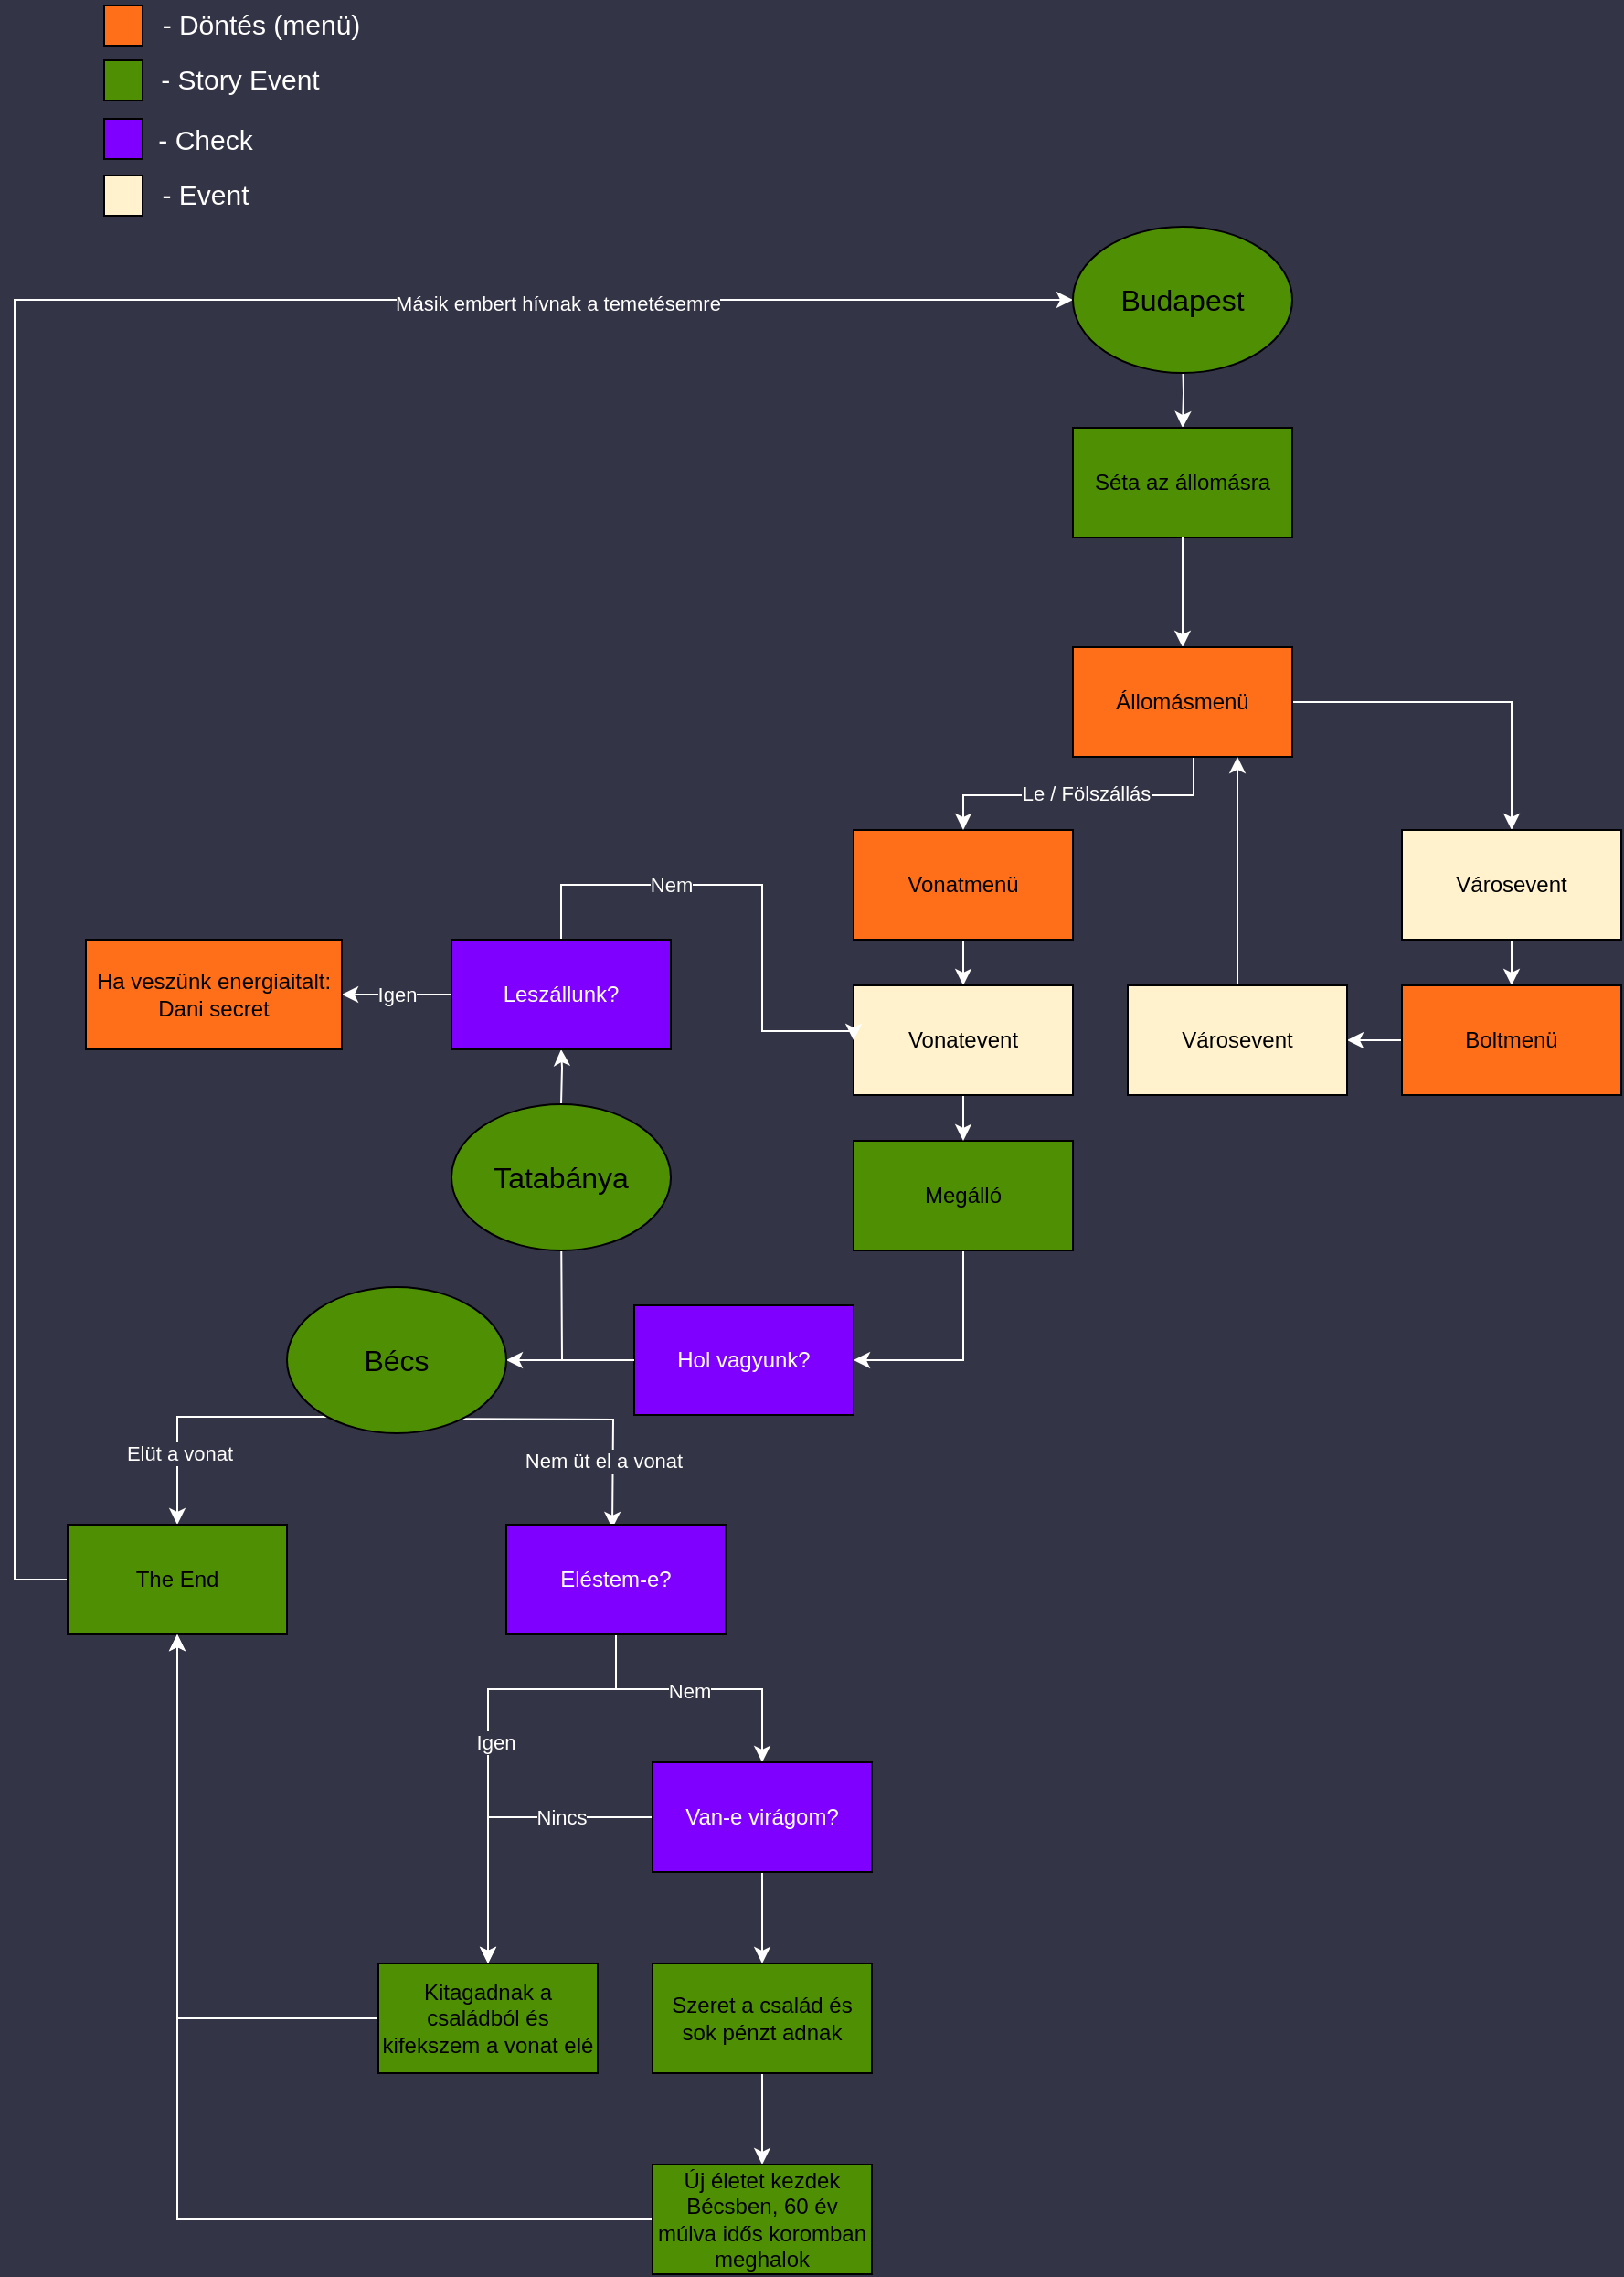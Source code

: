 <mxfile version="22.0.8" type="device">
  <diagram name="1 oldal" id="HCi74r8AC1qW8FaivY9Q">
    <mxGraphModel dx="1183" dy="620" grid="0" gridSize="10" guides="1" tooltips="1" connect="1" arrows="1" fold="1" page="1" pageScale="1" pageWidth="10000" pageHeight="10000" background="#343447" math="0" shadow="0">
      <root>
        <mxCell id="0" />
        <mxCell id="1" parent="0" />
        <mxCell id="BgKfAN9wwZw_LsV1WhNB-7" style="edgeStyle=orthogonalEdgeStyle;rounded=0;orthogonalLoop=1;jettySize=auto;html=1;exitX=0.5;exitY=1;exitDx=0;exitDy=0;entryX=0.5;entryY=0;entryDx=0;entryDy=0;strokeColor=#FFFFFF;" parent="1" target="BgKfAN9wwZw_LsV1WhNB-6" edge="1">
          <mxGeometry relative="1" as="geometry">
            <mxPoint x="700" y="230" as="sourcePoint" />
          </mxGeometry>
        </mxCell>
        <mxCell id="BgKfAN9wwZw_LsV1WhNB-6" value="Séta az állomásra" style="rounded=0;whiteSpace=wrap;html=1;fillColor=#4E8F04;" parent="1" vertex="1">
          <mxGeometry x="640" y="270" width="120" height="60" as="geometry" />
        </mxCell>
        <mxCell id="BgKfAN9wwZw_LsV1WhNB-30" style="edgeStyle=orthogonalEdgeStyle;rounded=0;orthogonalLoop=1;jettySize=auto;html=1;exitX=0.5;exitY=1;exitDx=0;exitDy=0;entryX=0.5;entryY=0;entryDx=0;entryDy=0;strokeColor=#FFFFFF;" parent="1" source="BgKfAN9wwZw_LsV1WhNB-6" target="BgKfAN9wwZw_LsV1WhNB-29" edge="1">
          <mxGeometry relative="1" as="geometry">
            <mxPoint x="835" y="410" as="sourcePoint" />
          </mxGeometry>
        </mxCell>
        <mxCell id="XL5i5x2tit-ejIarr1dZ-8" value="" style="edgeStyle=orthogonalEdgeStyle;rounded=0;orthogonalLoop=1;jettySize=auto;html=1;strokeColor=#FFFFFF;" parent="1" source="BgKfAN9wwZw_LsV1WhNB-18" target="XL5i5x2tit-ejIarr1dZ-7" edge="1">
          <mxGeometry relative="1" as="geometry" />
        </mxCell>
        <mxCell id="BgKfAN9wwZw_LsV1WhNB-18" value="Vonatmenü" style="rounded=0;whiteSpace=wrap;html=1;fillColor=#FF6E19;" parent="1" vertex="1">
          <mxGeometry x="520" y="490" width="120" height="60" as="geometry" />
        </mxCell>
        <mxCell id="XL5i5x2tit-ejIarr1dZ-36" style="edgeStyle=orthogonalEdgeStyle;rounded=0;orthogonalLoop=1;jettySize=auto;html=1;entryX=1;entryY=0.5;entryDx=0;entryDy=0;strokeColor=#FFFFFF;" parent="1" source="BgKfAN9wwZw_LsV1WhNB-20" target="XL5i5x2tit-ejIarr1dZ-16" edge="1">
          <mxGeometry relative="1" as="geometry" />
        </mxCell>
        <mxCell id="BgKfAN9wwZw_LsV1WhNB-20" value="Megálló" style="rounded=0;whiteSpace=wrap;html=1;fillColor=#4E8F04;" parent="1" vertex="1">
          <mxGeometry x="520" y="660" width="120" height="60" as="geometry" />
        </mxCell>
        <mxCell id="XL5i5x2tit-ejIarr1dZ-14" style="edgeStyle=orthogonalEdgeStyle;rounded=0;orthogonalLoop=1;jettySize=auto;html=1;entryX=0.5;entryY=0;entryDx=0;entryDy=0;strokeColor=#FFFFFF;exitX=0.511;exitY=0.992;exitDx=0;exitDy=0;exitPerimeter=0;" parent="1" source="BgKfAN9wwZw_LsV1WhNB-29" target="BgKfAN9wwZw_LsV1WhNB-18" edge="1">
          <mxGeometry relative="1" as="geometry">
            <mxPoint x="701" y="467" as="sourcePoint" />
            <Array as="points">
              <mxPoint x="701" y="448" />
              <mxPoint x="702" y="448" />
              <mxPoint x="702" y="450" />
              <mxPoint x="706" y="450" />
              <mxPoint x="706" y="471" />
              <mxPoint x="580" y="471" />
            </Array>
          </mxGeometry>
        </mxCell>
        <mxCell id="XL5i5x2tit-ejIarr1dZ-56" value="Le / Fölszállás" style="edgeLabel;html=1;align=center;verticalAlign=middle;resizable=0;points=[];labelBackgroundColor=#343447;fontColor=#FFFFFF;" parent="XL5i5x2tit-ejIarr1dZ-14" vertex="1" connectable="0">
          <mxGeometry x="0.013" y="-1" relative="1" as="geometry">
            <mxPoint as="offset" />
          </mxGeometry>
        </mxCell>
        <mxCell id="XL5i5x2tit-ejIarr1dZ-21" style="edgeStyle=orthogonalEdgeStyle;rounded=0;orthogonalLoop=1;jettySize=auto;html=1;entryX=0.5;entryY=0;entryDx=0;entryDy=0;exitX=1;exitY=0.5;exitDx=0;exitDy=0;strokeColor=#FFFFFF;" parent="1" source="BgKfAN9wwZw_LsV1WhNB-29" target="XL5i5x2tit-ejIarr1dZ-15" edge="1">
          <mxGeometry relative="1" as="geometry">
            <mxPoint x="810" y="420" as="sourcePoint" />
          </mxGeometry>
        </mxCell>
        <mxCell id="BgKfAN9wwZw_LsV1WhNB-29" value="Állomásmenü" style="rounded=0;whiteSpace=wrap;html=1;fillColor=#FF6E19;" parent="1" vertex="1">
          <mxGeometry x="640" y="390" width="120" height="60" as="geometry" />
        </mxCell>
        <mxCell id="XL5i5x2tit-ejIarr1dZ-10" value="" style="edgeStyle=orthogonalEdgeStyle;rounded=0;orthogonalLoop=1;jettySize=auto;html=1;strokeColor=#FFFFFF;" parent="1" source="XL5i5x2tit-ejIarr1dZ-7" target="BgKfAN9wwZw_LsV1WhNB-20" edge="1">
          <mxGeometry relative="1" as="geometry" />
        </mxCell>
        <mxCell id="XL5i5x2tit-ejIarr1dZ-7" value="Vonatevent" style="rounded=0;whiteSpace=wrap;html=1;fillColor=#FFF2CC;" parent="1" vertex="1">
          <mxGeometry x="520" y="575" width="120" height="60" as="geometry" />
        </mxCell>
        <mxCell id="XL5i5x2tit-ejIarr1dZ-60" value="" style="edgeStyle=orthogonalEdgeStyle;rounded=0;orthogonalLoop=1;jettySize=auto;html=1;strokeColor=#FFFFFF;" parent="1" source="XL5i5x2tit-ejIarr1dZ-15" target="XL5i5x2tit-ejIarr1dZ-17" edge="1">
          <mxGeometry relative="1" as="geometry" />
        </mxCell>
        <mxCell id="XL5i5x2tit-ejIarr1dZ-15" value="Városevent" style="rounded=0;whiteSpace=wrap;html=1;fillColor=#FFF2CC;" parent="1" vertex="1">
          <mxGeometry x="820" y="490" width="120" height="60" as="geometry" />
        </mxCell>
        <mxCell id="XL5i5x2tit-ejIarr1dZ-67" value="" style="edgeStyle=orthogonalEdgeStyle;rounded=0;orthogonalLoop=1;jettySize=auto;html=1;strokeColor=#FFFFFF;" parent="1" source="XL5i5x2tit-ejIarr1dZ-16" edge="1">
          <mxGeometry relative="1" as="geometry">
            <mxPoint x="360" y="700" as="targetPoint" />
          </mxGeometry>
        </mxCell>
        <mxCell id="XL5i5x2tit-ejIarr1dZ-16" value="Hol vagyunk?" style="rounded=0;whiteSpace=wrap;html=1;fillColor=#7F00FF;fontColor=#FFFFFF;" parent="1" vertex="1">
          <mxGeometry x="400" y="750" width="120" height="60" as="geometry" />
        </mxCell>
        <mxCell id="XL5i5x2tit-ejIarr1dZ-64" value="" style="edgeStyle=orthogonalEdgeStyle;rounded=0;orthogonalLoop=1;jettySize=auto;html=1;strokeColor=#FFFFFF;" parent="1" source="XL5i5x2tit-ejIarr1dZ-17" target="XL5i5x2tit-ejIarr1dZ-63" edge="1">
          <mxGeometry relative="1" as="geometry" />
        </mxCell>
        <mxCell id="XL5i5x2tit-ejIarr1dZ-17" value="Boltmenü" style="rounded=0;whiteSpace=wrap;html=1;fillColor=#FF6E19;" parent="1" vertex="1">
          <mxGeometry x="820" y="575" width="120" height="60" as="geometry" />
        </mxCell>
        <mxCell id="XL5i5x2tit-ejIarr1dZ-31" style="edgeStyle=orthogonalEdgeStyle;rounded=0;orthogonalLoop=1;jettySize=auto;html=1;entryX=0.5;entryY=0;entryDx=0;entryDy=0;strokeColor=#FFFFFF;" parent="1" target="XL5i5x2tit-ejIarr1dZ-29" edge="1">
          <mxGeometry relative="1" as="geometry">
            <mxPoint x="270" y="810" as="sourcePoint" />
            <Array as="points">
              <mxPoint x="270" y="811" />
              <mxPoint x="150" y="811" />
            </Array>
          </mxGeometry>
        </mxCell>
        <mxCell id="XL5i5x2tit-ejIarr1dZ-33" value="Elüt a vonat" style="edgeLabel;html=1;align=center;verticalAlign=middle;resizable=0;points=[];fontColor=#FFFFFF;labelBackgroundColor=#343447;" parent="XL5i5x2tit-ejIarr1dZ-31" vertex="1" connectable="0">
          <mxGeometry x="-0.067" y="1" relative="1" as="geometry">
            <mxPoint x="-36" y="19" as="offset" />
          </mxGeometry>
        </mxCell>
        <mxCell id="XL5i5x2tit-ejIarr1dZ-37" style="edgeStyle=orthogonalEdgeStyle;rounded=0;orthogonalLoop=1;jettySize=auto;html=1;strokeColor=#FFFFFF;" parent="1" edge="1">
          <mxGeometry relative="1" as="geometry">
            <mxPoint x="268" y="812" as="sourcePoint" />
            <mxPoint x="388" y="872" as="targetPoint" />
          </mxGeometry>
        </mxCell>
        <mxCell id="XL5i5x2tit-ejIarr1dZ-38" value="Nem üt el a vonat" style="edgeLabel;html=1;align=center;verticalAlign=middle;resizable=0;points=[];fontColor=#FFFFFF;labelBackgroundColor=#343447;" parent="XL5i5x2tit-ejIarr1dZ-37" vertex="1" connectable="0">
          <mxGeometry x="-0.056" y="-2" relative="1" as="geometry">
            <mxPoint x="30" y="20" as="offset" />
          </mxGeometry>
        </mxCell>
        <mxCell id="XL5i5x2tit-ejIarr1dZ-27" value="" style="endArrow=classic;html=1;rounded=0;exitX=0;exitY=0.5;exitDx=0;exitDy=0;entryX=1;entryY=0.5;entryDx=0;entryDy=0;strokeColor=#FFFFFF;" parent="1" source="XL5i5x2tit-ejIarr1dZ-16" edge="1">
          <mxGeometry relative="1" as="geometry">
            <mxPoint x="810" y="810" as="sourcePoint" />
            <mxPoint x="330" y="780" as="targetPoint" />
          </mxGeometry>
        </mxCell>
        <mxCell id="XL5i5x2tit-ejIarr1dZ-34" style="edgeStyle=orthogonalEdgeStyle;rounded=0;orthogonalLoop=1;jettySize=auto;html=1;entryX=0;entryY=0.5;entryDx=0;entryDy=0;strokeColor=#FFFFFF;" parent="1" source="XL5i5x2tit-ejIarr1dZ-29" edge="1">
          <mxGeometry relative="1" as="geometry">
            <mxPoint x="640" y="200" as="targetPoint" />
            <Array as="points">
              <mxPoint x="61" y="900" />
              <mxPoint x="61" y="200" />
            </Array>
          </mxGeometry>
        </mxCell>
        <mxCell id="XL5i5x2tit-ejIarr1dZ-35" value="Másik embert hívnak a temetésemre" style="edgeLabel;html=1;align=center;verticalAlign=middle;resizable=0;points=[];fontColor=#FFFFFF;labelBackgroundColor=#343447;" parent="XL5i5x2tit-ejIarr1dZ-34" vertex="1" connectable="0">
          <mxGeometry x="0.569" y="-2" relative="1" as="geometry">
            <mxPoint as="offset" />
          </mxGeometry>
        </mxCell>
        <mxCell id="XL5i5x2tit-ejIarr1dZ-29" value="The End" style="rounded=0;whiteSpace=wrap;html=1;fillColor=#4E8F04;" parent="1" vertex="1">
          <mxGeometry x="90" y="870" width="120" height="60" as="geometry" />
        </mxCell>
        <mxCell id="XL5i5x2tit-ejIarr1dZ-39" style="edgeStyle=orthogonalEdgeStyle;rounded=0;orthogonalLoop=1;jettySize=auto;html=1;entryX=0.5;entryY=0;entryDx=0;entryDy=0;strokeColor=#FFFFFF;" parent="1" source="XL5i5x2tit-ejIarr1dZ-30" target="XL5i5x2tit-ejIarr1dZ-45" edge="1">
          <mxGeometry relative="1" as="geometry">
            <mxPoint x="320" y="1000" as="targetPoint" />
            <Array as="points">
              <mxPoint x="390" y="960" />
              <mxPoint x="320" y="960" />
            </Array>
          </mxGeometry>
        </mxCell>
        <mxCell id="XL5i5x2tit-ejIarr1dZ-43" value="Igen" style="edgeLabel;html=1;align=center;verticalAlign=middle;resizable=0;points=[];fontColor=#FFFFFF;labelBackgroundColor=#343447;" parent="XL5i5x2tit-ejIarr1dZ-39" vertex="1" connectable="0">
          <mxGeometry x="0.029" y="4" relative="1" as="geometry">
            <mxPoint as="offset" />
          </mxGeometry>
        </mxCell>
        <mxCell id="XL5i5x2tit-ejIarr1dZ-40" style="edgeStyle=orthogonalEdgeStyle;rounded=0;orthogonalLoop=1;jettySize=auto;html=1;entryX=0.5;entryY=0;entryDx=0;entryDy=0;strokeColor=#FFFFFF;" parent="1" source="XL5i5x2tit-ejIarr1dZ-30" target="XL5i5x2tit-ejIarr1dZ-42" edge="1">
          <mxGeometry relative="1" as="geometry">
            <mxPoint x="450" y="1000" as="targetPoint" />
            <Array as="points">
              <mxPoint x="390" y="960" />
              <mxPoint x="470" y="960" />
            </Array>
          </mxGeometry>
        </mxCell>
        <mxCell id="XL5i5x2tit-ejIarr1dZ-44" value="Nem" style="edgeLabel;html=1;align=center;verticalAlign=middle;resizable=0;points=[];fontColor=#FFFFFF;labelBackgroundColor=#343447;" parent="XL5i5x2tit-ejIarr1dZ-40" vertex="1" connectable="0">
          <mxGeometry x="-0.067" y="-1" relative="1" as="geometry">
            <mxPoint as="offset" />
          </mxGeometry>
        </mxCell>
        <mxCell id="XL5i5x2tit-ejIarr1dZ-30" value="Eléstem-e?" style="rounded=0;whiteSpace=wrap;html=1;fillColor=#7F00FF;fontColor=#FFFFFF;" parent="1" vertex="1">
          <mxGeometry x="330" y="870" width="120" height="60" as="geometry" />
        </mxCell>
        <mxCell id="XL5i5x2tit-ejIarr1dZ-47" value="" style="edgeStyle=orthogonalEdgeStyle;rounded=0;orthogonalLoop=1;jettySize=auto;html=1;strokeColor=#FFFFFF;" parent="1" source="XL5i5x2tit-ejIarr1dZ-42" target="XL5i5x2tit-ejIarr1dZ-46" edge="1">
          <mxGeometry relative="1" as="geometry" />
        </mxCell>
        <mxCell id="XL5i5x2tit-ejIarr1dZ-48" style="edgeStyle=orthogonalEdgeStyle;rounded=0;orthogonalLoop=1;jettySize=auto;html=1;entryX=0.5;entryY=0;entryDx=0;entryDy=0;strokeColor=#FFFFFF;" parent="1" source="XL5i5x2tit-ejIarr1dZ-42" target="XL5i5x2tit-ejIarr1dZ-45" edge="1">
          <mxGeometry relative="1" as="geometry">
            <mxPoint x="320" y="1085" as="targetPoint" />
            <Array as="points">
              <mxPoint x="320" y="1030" />
            </Array>
          </mxGeometry>
        </mxCell>
        <mxCell id="XL5i5x2tit-ejIarr1dZ-49" value="Nincs" style="edgeLabel;html=1;align=center;verticalAlign=middle;resizable=0;points=[];fontColor=#FFFFFF;labelBackgroundColor=#343447;" parent="XL5i5x2tit-ejIarr1dZ-48" vertex="1" connectable="0">
          <mxGeometry x="0.188" y="1" relative="1" as="geometry">
            <mxPoint x="39" y="-11" as="offset" />
          </mxGeometry>
        </mxCell>
        <mxCell id="XL5i5x2tit-ejIarr1dZ-42" value="Van-e virágom?" style="rounded=0;whiteSpace=wrap;html=1;fillColor=#7F00FF;fontColor=#FFFFFF;" parent="1" vertex="1">
          <mxGeometry x="410" y="1000" width="120" height="60" as="geometry" />
        </mxCell>
        <mxCell id="XL5i5x2tit-ejIarr1dZ-50" style="edgeStyle=orthogonalEdgeStyle;rounded=0;orthogonalLoop=1;jettySize=auto;html=1;entryX=0.5;entryY=1;entryDx=0;entryDy=0;strokeColor=#FFFFFF;" parent="1" source="XL5i5x2tit-ejIarr1dZ-45" target="XL5i5x2tit-ejIarr1dZ-29" edge="1">
          <mxGeometry relative="1" as="geometry" />
        </mxCell>
        <mxCell id="XL5i5x2tit-ejIarr1dZ-45" value="Kitagadnak a családból és kifekszem a vonat elé" style="rounded=0;whiteSpace=wrap;html=1;fillColor=#4E8F04;" parent="1" vertex="1">
          <mxGeometry x="260" y="1110" width="120" height="60" as="geometry" />
        </mxCell>
        <mxCell id="XL5i5x2tit-ejIarr1dZ-54" value="" style="edgeStyle=orthogonalEdgeStyle;rounded=0;orthogonalLoop=1;jettySize=auto;html=1;strokeColor=#FFFFFF;" parent="1" source="XL5i5x2tit-ejIarr1dZ-46" target="XL5i5x2tit-ejIarr1dZ-53" edge="1">
          <mxGeometry relative="1" as="geometry" />
        </mxCell>
        <mxCell id="XL5i5x2tit-ejIarr1dZ-46" value="Szeret a család és sok pénzt adnak" style="rounded=0;whiteSpace=wrap;html=1;fillColor=#4E8F04;" parent="1" vertex="1">
          <mxGeometry x="410" y="1110" width="120" height="60" as="geometry" />
        </mxCell>
        <mxCell id="XL5i5x2tit-ejIarr1dZ-55" style="edgeStyle=orthogonalEdgeStyle;rounded=0;orthogonalLoop=1;jettySize=auto;html=1;entryX=0.5;entryY=1;entryDx=0;entryDy=0;strokeColor=#FFFFFF;" parent="1" source="XL5i5x2tit-ejIarr1dZ-53" target="XL5i5x2tit-ejIarr1dZ-29" edge="1">
          <mxGeometry relative="1" as="geometry">
            <mxPoint x="150" y="940" as="targetPoint" />
          </mxGeometry>
        </mxCell>
        <mxCell id="XL5i5x2tit-ejIarr1dZ-53" value="Új életet kezdek Bécsben, 60 év múlva idős koromban meghalok" style="whiteSpace=wrap;html=1;rounded=0;fillColor=#4E8F04;" parent="1" vertex="1">
          <mxGeometry x="410" y="1220" width="120" height="60" as="geometry" />
        </mxCell>
        <mxCell id="XL5i5x2tit-ejIarr1dZ-65" style="edgeStyle=orthogonalEdgeStyle;rounded=0;orthogonalLoop=1;jettySize=auto;html=1;entryX=0.75;entryY=1;entryDx=0;entryDy=0;strokeColor=#FFFFFF;" parent="1" source="XL5i5x2tit-ejIarr1dZ-63" target="BgKfAN9wwZw_LsV1WhNB-29" edge="1">
          <mxGeometry relative="1" as="geometry" />
        </mxCell>
        <mxCell id="XL5i5x2tit-ejIarr1dZ-63" value="Városevent" style="rounded=0;whiteSpace=wrap;html=1;fillColor=#FFF2CC;" parent="1" vertex="1">
          <mxGeometry x="670" y="575" width="120" height="60" as="geometry" />
        </mxCell>
        <mxCell id="XL5i5x2tit-ejIarr1dZ-76" value="" style="edgeStyle=orthogonalEdgeStyle;rounded=0;orthogonalLoop=1;jettySize=auto;html=1;strokeColor=#FFFFFF;" parent="1" target="XL5i5x2tit-ejIarr1dZ-75" edge="1">
          <mxGeometry relative="1" as="geometry">
            <mxPoint x="360" y="640" as="sourcePoint" />
          </mxGeometry>
        </mxCell>
        <mxCell id="XL5i5x2tit-ejIarr1dZ-78" style="edgeStyle=orthogonalEdgeStyle;rounded=0;orthogonalLoop=1;jettySize=auto;html=1;entryX=0;entryY=0.5;entryDx=0;entryDy=0;strokeColor=#FFFFFF;" parent="1" target="XL5i5x2tit-ejIarr1dZ-7" edge="1">
          <mxGeometry relative="1" as="geometry">
            <mxPoint x="480" y="600" as="targetPoint" />
            <mxPoint x="320" y="550" as="sourcePoint" />
            <Array as="points">
              <mxPoint x="360" y="550" />
              <mxPoint x="360" y="520" />
              <mxPoint x="470" y="520" />
              <mxPoint x="470" y="600" />
              <mxPoint x="520" y="600" />
            </Array>
          </mxGeometry>
        </mxCell>
        <mxCell id="XL5i5x2tit-ejIarr1dZ-79" value="Nem" style="edgeLabel;html=1;align=center;verticalAlign=middle;resizable=0;points=[];labelBackgroundColor=#343447;fontColor=#FFFFFF;" parent="XL5i5x2tit-ejIarr1dZ-78" vertex="1" connectable="0">
          <mxGeometry x="0.147" y="-5" relative="1" as="geometry">
            <mxPoint x="-45" y="-1" as="offset" />
          </mxGeometry>
        </mxCell>
        <mxCell id="XL5i5x2tit-ejIarr1dZ-81" value="" style="edgeStyle=orthogonalEdgeStyle;rounded=0;orthogonalLoop=1;jettySize=auto;html=1;strokeColor=#FFFFFF;" parent="1" source="XL5i5x2tit-ejIarr1dZ-75" target="XL5i5x2tit-ejIarr1dZ-80" edge="1">
          <mxGeometry relative="1" as="geometry" />
        </mxCell>
        <mxCell id="XL5i5x2tit-ejIarr1dZ-82" value="Igen" style="edgeLabel;html=1;align=center;verticalAlign=middle;resizable=0;points=[];endArrow=classic;rounded=0;strokeColor=none;fontColor=#FFFFFF;labelBackgroundColor=#343447;" parent="XL5i5x2tit-ejIarr1dZ-81" vertex="1" connectable="0">
          <mxGeometry x="-0.067" y="2" relative="1" as="geometry">
            <mxPoint x="-2" y="-2" as="offset" />
          </mxGeometry>
        </mxCell>
        <mxCell id="XL5i5x2tit-ejIarr1dZ-75" value="Leszállunk?" style="whiteSpace=wrap;html=1;rounded=0;fillColor=#7F00FF;fontColor=#FFFFFF;" parent="1" vertex="1">
          <mxGeometry x="300" y="550" width="120" height="60" as="geometry" />
        </mxCell>
        <mxCell id="XL5i5x2tit-ejIarr1dZ-80" value="Ha veszünk energiaitalt:&lt;br&gt;Dani secret" style="rounded=0;whiteSpace=wrap;html=1;fillColor=#FF6E19;" parent="1" vertex="1">
          <mxGeometry x="100" y="550" width="140" height="60" as="geometry" />
        </mxCell>
        <mxCell id="9l9e1cgc8zWlbj96KdlX-1" value="Budapest" style="ellipse;whiteSpace=wrap;html=1;fontSize=16;fillColor=#4E8F04;" vertex="1" parent="1">
          <mxGeometry x="640" y="160" width="120" height="80" as="geometry" />
        </mxCell>
        <mxCell id="9l9e1cgc8zWlbj96KdlX-2" value="Tatabánya" style="ellipse;whiteSpace=wrap;html=1;fontSize=16;fillColor=#4E8F04;" vertex="1" parent="1">
          <mxGeometry x="300" y="640" width="120" height="80" as="geometry" />
        </mxCell>
        <mxCell id="9l9e1cgc8zWlbj96KdlX-3" value="Bécs" style="ellipse;whiteSpace=wrap;html=1;fontSize=16;fillColor=#4E8F04;" vertex="1" parent="1">
          <mxGeometry x="210" y="740" width="120" height="80" as="geometry" />
        </mxCell>
        <mxCell id="9l9e1cgc8zWlbj96KdlX-4" value="" style="rounded=0;whiteSpace=wrap;html=1;fillColor=#FF6E19;" vertex="1" parent="1">
          <mxGeometry x="110" y="39" width="21" height="22" as="geometry" />
        </mxCell>
        <mxCell id="9l9e1cgc8zWlbj96KdlX-5" value="" style="rounded=0;whiteSpace=wrap;html=1;fillColor=#4E8F04;" vertex="1" parent="1">
          <mxGeometry x="110" y="69" width="21" height="22" as="geometry" />
        </mxCell>
        <mxCell id="9l9e1cgc8zWlbj96KdlX-6" value="" style="rounded=0;whiteSpace=wrap;html=1;fillColor=#7F00FF;" vertex="1" parent="1">
          <mxGeometry x="110" y="101" width="21" height="22" as="geometry" />
        </mxCell>
        <mxCell id="9l9e1cgc8zWlbj96KdlX-7" value="&lt;font color=&quot;#ffffff&quot; style=&quot;font-size: 15px;&quot;&gt;- Döntés (menü)&lt;/font&gt;" style="text;html=1;strokeColor=none;fillColor=none;align=center;verticalAlign=middle;whiteSpace=wrap;rounded=0;fontSize=15;" vertex="1" parent="1">
          <mxGeometry x="132" y="36" width="128" height="25" as="geometry" />
        </mxCell>
        <mxCell id="9l9e1cgc8zWlbj96KdlX-8" value="&lt;font color=&quot;#ffffff&quot; style=&quot;font-size: 15px;&quot;&gt;- Story Event&lt;/font&gt;" style="text;html=1;strokeColor=none;fillColor=none;align=center;verticalAlign=middle;whiteSpace=wrap;rounded=0;fontSize=15;" vertex="1" parent="1">
          <mxGeometry x="100" y="66" width="169" height="25" as="geometry" />
        </mxCell>
        <mxCell id="9l9e1cgc8zWlbj96KdlX-9" value="&lt;font color=&quot;#ffffff&quot; style=&quot;font-size: 15px;&quot;&gt;- Check&lt;/font&gt;" style="text;html=1;strokeColor=none;fillColor=none;align=center;verticalAlign=middle;whiteSpace=wrap;rounded=0;fontSize=15;" vertex="1" parent="1">
          <mxGeometry x="81" y="99.5" width="169" height="25" as="geometry" />
        </mxCell>
        <mxCell id="9l9e1cgc8zWlbj96KdlX-10" value="" style="rounded=0;whiteSpace=wrap;html=1;fillColor=#FFF2CC;" vertex="1" parent="1">
          <mxGeometry x="110" y="132" width="21" height="22" as="geometry" />
        </mxCell>
        <mxCell id="9l9e1cgc8zWlbj96KdlX-11" value="&lt;font color=&quot;#ffffff&quot; style=&quot;font-size: 15px;&quot;&gt;- Event&lt;/font&gt;" style="text;html=1;strokeColor=none;fillColor=none;align=center;verticalAlign=middle;whiteSpace=wrap;rounded=0;fontSize=15;" vertex="1" parent="1">
          <mxGeometry x="81" y="129" width="169" height="25" as="geometry" />
        </mxCell>
      </root>
    </mxGraphModel>
  </diagram>
</mxfile>
